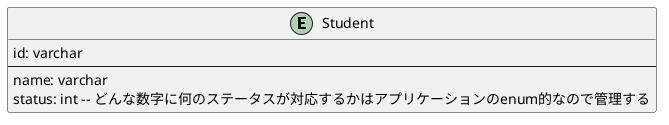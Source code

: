@startuml


' avoid problems with angled crows feet
skinparam linetype ortho

entity "Student" as s {
  id: varchar
  --
  name: varchar
  status: int -- どんな数字に何のステータスが対応するかはアプリケーションのenum的なので管理する
}

@enduml
